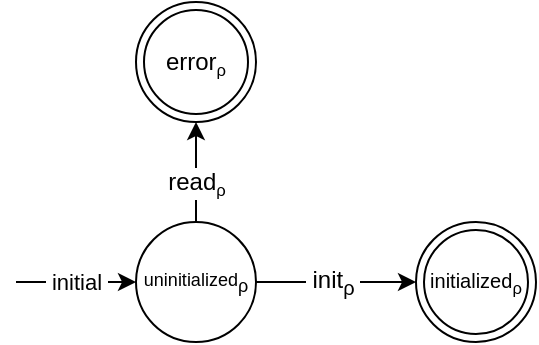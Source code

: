 <mxfile version="12.9.13" type="device"><diagram id="MQsz0vR70Ha5mGtF0nAU" name="Page-1"><mxGraphModel dx="946" dy="642" grid="1" gridSize="10" guides="1" tooltips="1" connect="1" arrows="1" fold="1" page="1" pageScale="1" pageWidth="850" pageHeight="1100" math="0" shadow="0"><root><mxCell id="0"/><mxCell id="1" parent="0"/><mxCell id="g3iyI7WF1l8pipwD143T-2" value="" style="endArrow=classic;html=1;entryX=0;entryY=0.5;entryDx=0;entryDy=0;" parent="1" target="FcU9j4R6-jqMeSeCb--6-1" edge="1"><mxGeometry width="50" height="50" relative="1" as="geometry"><mxPoint x="180" y="320" as="sourcePoint"/><mxPoint x="80" y="380" as="targetPoint"/></mxGeometry></mxCell><mxCell id="JFduSR8rtBinVo2oVvcq-3" value="&amp;nbsp;initial&amp;nbsp;" style="edgeLabel;html=1;align=center;verticalAlign=middle;resizable=0;points=[];" parent="g3iyI7WF1l8pipwD143T-2" vertex="1" connectable="0"><mxGeometry x="-0.16" y="1" relative="1" as="geometry"><mxPoint x="5" y="1" as="offset"/></mxGeometry></mxCell><mxCell id="FcU9j4R6-jqMeSeCb--6-3" style="rounded=0;orthogonalLoop=1;jettySize=auto;html=1;exitX=0.5;exitY=0;exitDx=0;exitDy=0;entryX=0.5;entryY=1;entryDx=0;entryDy=0;" parent="1" source="FcU9j4R6-jqMeSeCb--6-1" target="FcU9j4R6-jqMeSeCb--6-7" edge="1"><mxGeometry relative="1" as="geometry"><mxPoint x="270" y="400" as="targetPoint"/></mxGeometry></mxCell><mxCell id="FcU9j4R6-jqMeSeCb--6-8" value="read&lt;span style=&quot;font-size: 10px&quot;&gt;&lt;sub&gt;ρ&lt;/sub&gt;&lt;/span&gt;" style="text;html=1;align=center;verticalAlign=middle;resizable=0;points=[];labelBackgroundColor=#ffffff;" parent="FcU9j4R6-jqMeSeCb--6-3" vertex="1" connectable="0"><mxGeometry x="-0.2" y="-1" relative="1" as="geometry"><mxPoint x="-1" as="offset"/></mxGeometry></mxCell><mxCell id="FcU9j4R6-jqMeSeCb--6-6" style="orthogonalLoop=1;jettySize=auto;html=1;entryX=0;entryY=0.5;entryDx=0;entryDy=0;exitX=1;exitY=0.5;exitDx=0;exitDy=0;" parent="1" source="FcU9j4R6-jqMeSeCb--6-1" target="JFduSR8rtBinVo2oVvcq-4" edge="1"><mxGeometry relative="1" as="geometry"><mxPoint x="160" y="320" as="targetPoint"/><mxPoint x="240" y="320" as="sourcePoint"/></mxGeometry></mxCell><mxCell id="FcU9j4R6-jqMeSeCb--6-9" value="&amp;nbsp;init&lt;sub&gt;ρ&amp;nbsp;&lt;/sub&gt;" style="text;html=1;align=center;verticalAlign=middle;resizable=0;points=[];labelBackgroundColor=#ffffff;" parent="FcU9j4R6-jqMeSeCb--6-6" vertex="1" connectable="0"><mxGeometry x="-0.222" y="1" relative="1" as="geometry"><mxPoint x="7" y="1" as="offset"/></mxGeometry></mxCell><mxCell id="FcU9j4R6-jqMeSeCb--6-1" value="uninitialized&lt;span style=&quot;font-size: 9px;&quot;&gt;&lt;sub style=&quot;font-size: 9px;&quot;&gt;ρ&lt;/sub&gt;&lt;/span&gt;" style="ellipse;whiteSpace=wrap;html=1;aspect=fixed;fontSize=9;" parent="1" vertex="1"><mxGeometry x="240" y="290" width="60" height="60" as="geometry"/></mxCell><mxCell id="FcU9j4R6-jqMeSeCb--6-7" value="error&lt;span style=&quot;font-size: 10px&quot;&gt;&lt;sub&gt;ρ&lt;/sub&gt;&lt;/span&gt;" style="ellipse;shape=doubleEllipse;whiteSpace=wrap;html=1;aspect=fixed;" parent="1" vertex="1"><mxGeometry x="240" y="180" width="60" height="60" as="geometry"/></mxCell><mxCell id="JFduSR8rtBinVo2oVvcq-4" value="&lt;font style=&quot;font-size: 10px&quot;&gt;initialized&lt;sub&gt;ρ&lt;/sub&gt;&lt;/font&gt;" style="ellipse;shape=doubleEllipse;whiteSpace=wrap;html=1;aspect=fixed;fontSize=8;" parent="1" vertex="1"><mxGeometry x="380" y="290" width="60" height="60" as="geometry"/></mxCell></root></mxGraphModel></diagram></mxfile>